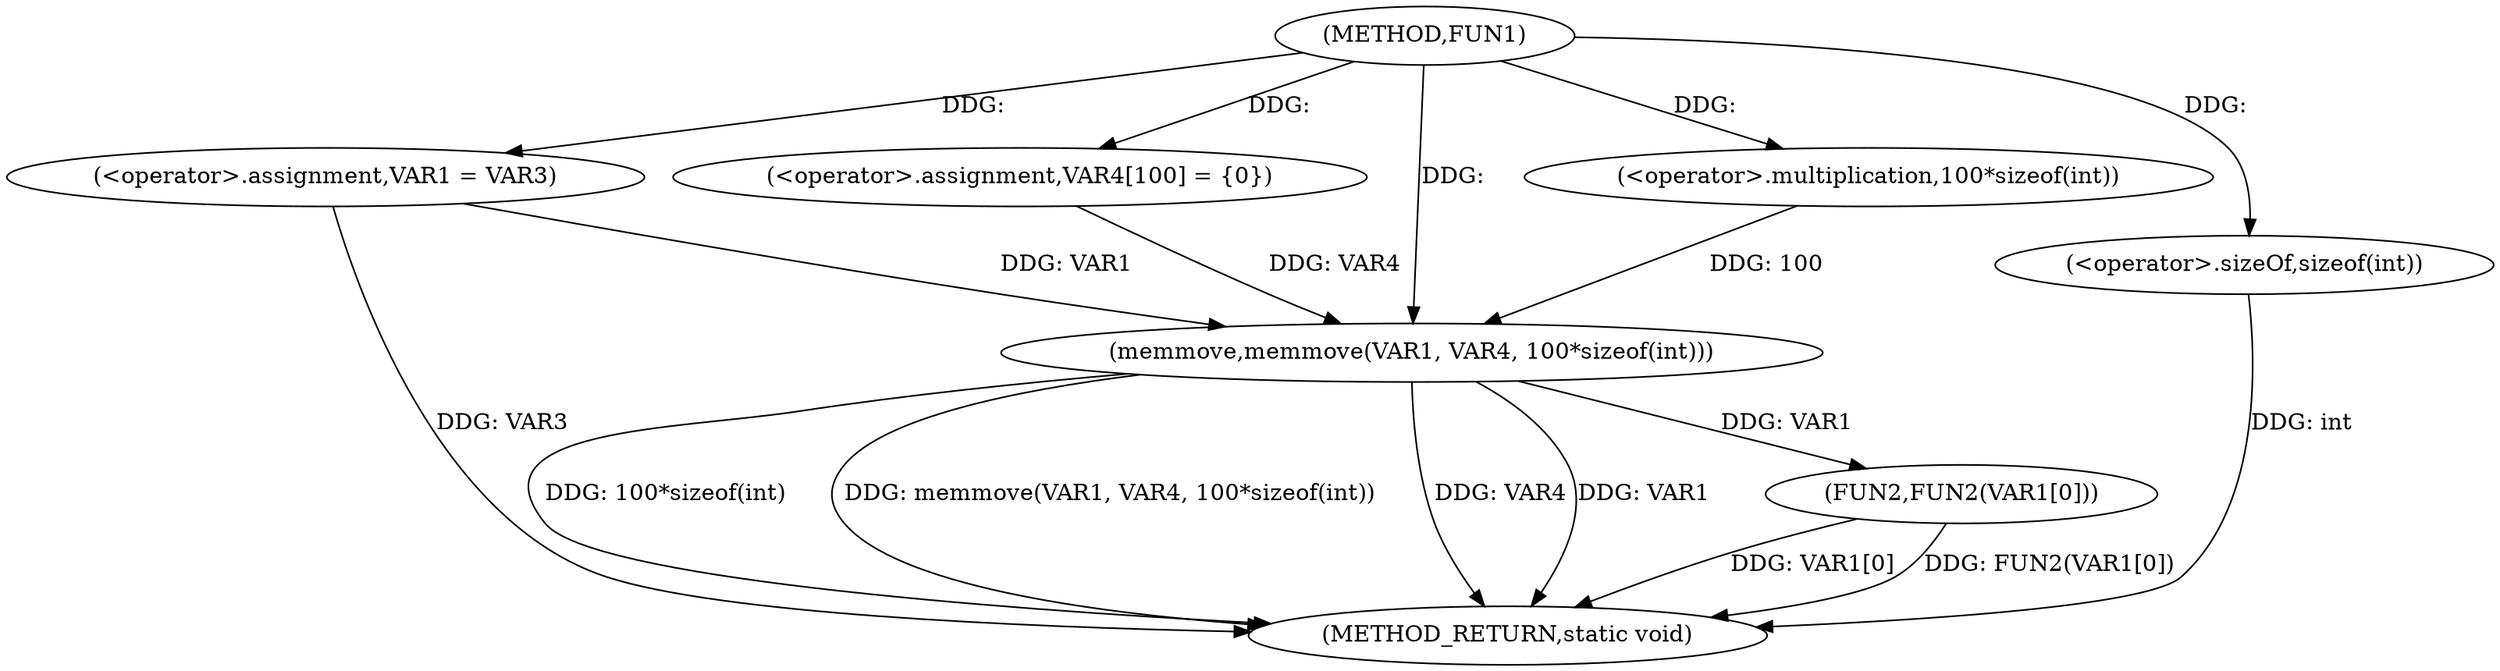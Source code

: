 digraph FUN1 {  
"1000100" [label = "(METHOD,FUN1)" ]
"1000125" [label = "(METHOD_RETURN,static void)" ]
"1000107" [label = "(<operator>.assignment,VAR1 = VAR3)" ]
"1000112" [label = "(<operator>.assignment,VAR4[100] = {0})" ]
"1000114" [label = "(memmove,memmove(VAR1, VAR4, 100*sizeof(int)))" ]
"1000117" [label = "(<operator>.multiplication,100*sizeof(int))" ]
"1000119" [label = "(<operator>.sizeOf,sizeof(int))" ]
"1000121" [label = "(FUN2,FUN2(VAR1[0]))" ]
  "1000114" -> "1000125"  [ label = "DDG: 100*sizeof(int)"] 
  "1000114" -> "1000125"  [ label = "DDG: memmove(VAR1, VAR4, 100*sizeof(int))"] 
  "1000119" -> "1000125"  [ label = "DDG: int"] 
  "1000121" -> "1000125"  [ label = "DDG: VAR1[0]"] 
  "1000114" -> "1000125"  [ label = "DDG: VAR4"] 
  "1000107" -> "1000125"  [ label = "DDG: VAR3"] 
  "1000114" -> "1000125"  [ label = "DDG: VAR1"] 
  "1000121" -> "1000125"  [ label = "DDG: FUN2(VAR1[0])"] 
  "1000100" -> "1000107"  [ label = "DDG: "] 
  "1000100" -> "1000112"  [ label = "DDG: "] 
  "1000107" -> "1000114"  [ label = "DDG: VAR1"] 
  "1000100" -> "1000114"  [ label = "DDG: "] 
  "1000112" -> "1000114"  [ label = "DDG: VAR4"] 
  "1000117" -> "1000114"  [ label = "DDG: 100"] 
  "1000100" -> "1000117"  [ label = "DDG: "] 
  "1000100" -> "1000119"  [ label = "DDG: "] 
  "1000114" -> "1000121"  [ label = "DDG: VAR1"] 
}
